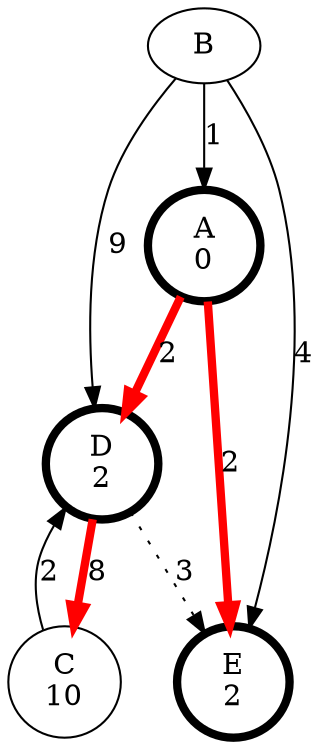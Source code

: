 digraph {
  A [label="A\n0" penwidth=4];
  B;
  C [label="C\n10"];
  D [label="D\n2" penwidth=4];
  E [label="E\n2" penwidth=4];

  A -> E [label=2 penwidth=4 color=red]
  A -> D [label=2 penwidth=4 color=red]
  B -> A [label=1]
  B -> E [label=4]
  B -> D [label=9]
  C -> D [label=2]
  D -> C [label=8 penwidth=4 color=red]
  D -> E [label=3 style=dotted]
}
